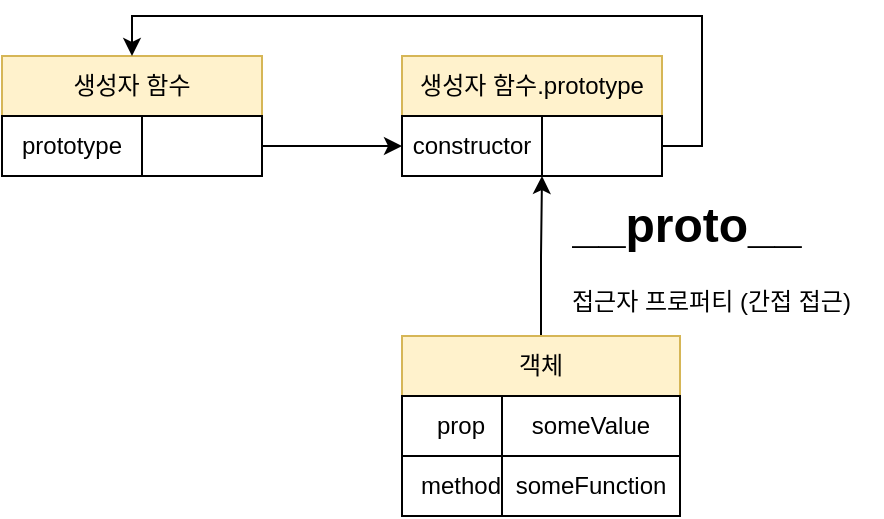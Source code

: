 <mxfile version="18.0.6" type="device"><diagram id="lZ8QVqQWBq7vqk7DiGUd" name="페이지-1"><mxGraphModel dx="918" dy="721" grid="1" gridSize="10" guides="1" tooltips="1" connect="1" arrows="1" fold="1" page="1" pageScale="1" pageWidth="827" pageHeight="1169" math="0" shadow="0"><root><mxCell id="0"/><mxCell id="1" parent="0"/><mxCell id="tZ0fFvfZXc3hDQzhCAQr-3" value="생성자 함수" style="rounded=0;whiteSpace=wrap;html=1;fillColor=#fff2cc;strokeColor=#d6b656;" vertex="1" parent="1"><mxGeometry x="230" y="500" width="130" height="30" as="geometry"/></mxCell><mxCell id="tZ0fFvfZXc3hDQzhCAQr-4" value="prototype" style="rounded=0;whiteSpace=wrap;html=1;" vertex="1" parent="1"><mxGeometry x="230" y="530" width="70" height="30" as="geometry"/></mxCell><mxCell id="tZ0fFvfZXc3hDQzhCAQr-35" style="edgeStyle=orthogonalEdgeStyle;rounded=0;orthogonalLoop=1;jettySize=auto;html=1;exitX=1;exitY=0.5;exitDx=0;exitDy=0;entryX=0;entryY=0.5;entryDx=0;entryDy=0;" edge="1" parent="1" source="tZ0fFvfZXc3hDQzhCAQr-5" target="tZ0fFvfZXc3hDQzhCAQr-7"><mxGeometry relative="1" as="geometry"/></mxCell><mxCell id="tZ0fFvfZXc3hDQzhCAQr-5" value="" style="rounded=0;whiteSpace=wrap;html=1;" vertex="1" parent="1"><mxGeometry x="300" y="530" width="60" height="30" as="geometry"/></mxCell><mxCell id="tZ0fFvfZXc3hDQzhCAQr-6" value="생성자 함수.prototype" style="rounded=0;whiteSpace=wrap;html=1;fillColor=#fff2cc;strokeColor=#d6b656;" vertex="1" parent="1"><mxGeometry x="430" y="500" width="130" height="30" as="geometry"/></mxCell><mxCell id="tZ0fFvfZXc3hDQzhCAQr-7" value="constructor" style="rounded=0;whiteSpace=wrap;html=1;" vertex="1" parent="1"><mxGeometry x="430" y="530" width="70" height="30" as="geometry"/></mxCell><mxCell id="tZ0fFvfZXc3hDQzhCAQr-34" style="edgeStyle=orthogonalEdgeStyle;rounded=0;orthogonalLoop=1;jettySize=auto;html=1;exitX=1;exitY=0.5;exitDx=0;exitDy=0;entryX=0.5;entryY=0;entryDx=0;entryDy=0;" edge="1" parent="1" source="tZ0fFvfZXc3hDQzhCAQr-8" target="tZ0fFvfZXc3hDQzhCAQr-3"><mxGeometry relative="1" as="geometry"/></mxCell><mxCell id="tZ0fFvfZXc3hDQzhCAQr-8" value="" style="rounded=0;whiteSpace=wrap;html=1;" vertex="1" parent="1"><mxGeometry x="500" y="530" width="60" height="30" as="geometry"/></mxCell><mxCell id="tZ0fFvfZXc3hDQzhCAQr-32" style="edgeStyle=orthogonalEdgeStyle;rounded=0;orthogonalLoop=1;jettySize=auto;html=1;exitX=0.5;exitY=0;exitDx=0;exitDy=0;entryX=1;entryY=1;entryDx=0;entryDy=0;" edge="1" parent="1" source="tZ0fFvfZXc3hDQzhCAQr-27" target="tZ0fFvfZXc3hDQzhCAQr-7"><mxGeometry relative="1" as="geometry"/></mxCell><mxCell id="tZ0fFvfZXc3hDQzhCAQr-27" value="객체" style="rounded=0;whiteSpace=wrap;html=1;fillColor=#fff2cc;strokeColor=#d6b656;" vertex="1" parent="1"><mxGeometry x="430" y="640" width="139" height="30" as="geometry"/></mxCell><mxCell id="tZ0fFvfZXc3hDQzhCAQr-28" value="prop" style="rounded=0;whiteSpace=wrap;html=1;" vertex="1" parent="1"><mxGeometry x="430" y="670" width="59" height="30" as="geometry"/></mxCell><mxCell id="tZ0fFvfZXc3hDQzhCAQr-29" value="someValue" style="rounded=0;whiteSpace=wrap;html=1;" vertex="1" parent="1"><mxGeometry x="480" y="670" width="89" height="30" as="geometry"/></mxCell><mxCell id="tZ0fFvfZXc3hDQzhCAQr-30" value="method" style="rounded=0;whiteSpace=wrap;html=1;" vertex="1" parent="1"><mxGeometry x="430" y="700" width="59" height="30" as="geometry"/></mxCell><mxCell id="tZ0fFvfZXc3hDQzhCAQr-31" value="someFunction" style="rounded=0;whiteSpace=wrap;html=1;" vertex="1" parent="1"><mxGeometry x="480" y="700" width="89" height="30" as="geometry"/></mxCell><mxCell id="tZ0fFvfZXc3hDQzhCAQr-38" value="&lt;h1&gt;__proto__&lt;/h1&gt;&lt;div&gt;접근자 프로퍼티 (간접 접근)&lt;/div&gt;" style="text;html=1;strokeColor=none;fillColor=none;spacing=5;spacingTop=-20;whiteSpace=wrap;overflow=hidden;rounded=0;" vertex="1" parent="1"><mxGeometry x="510" y="565" width="160" height="75" as="geometry"/></mxCell></root></mxGraphModel></diagram></mxfile>